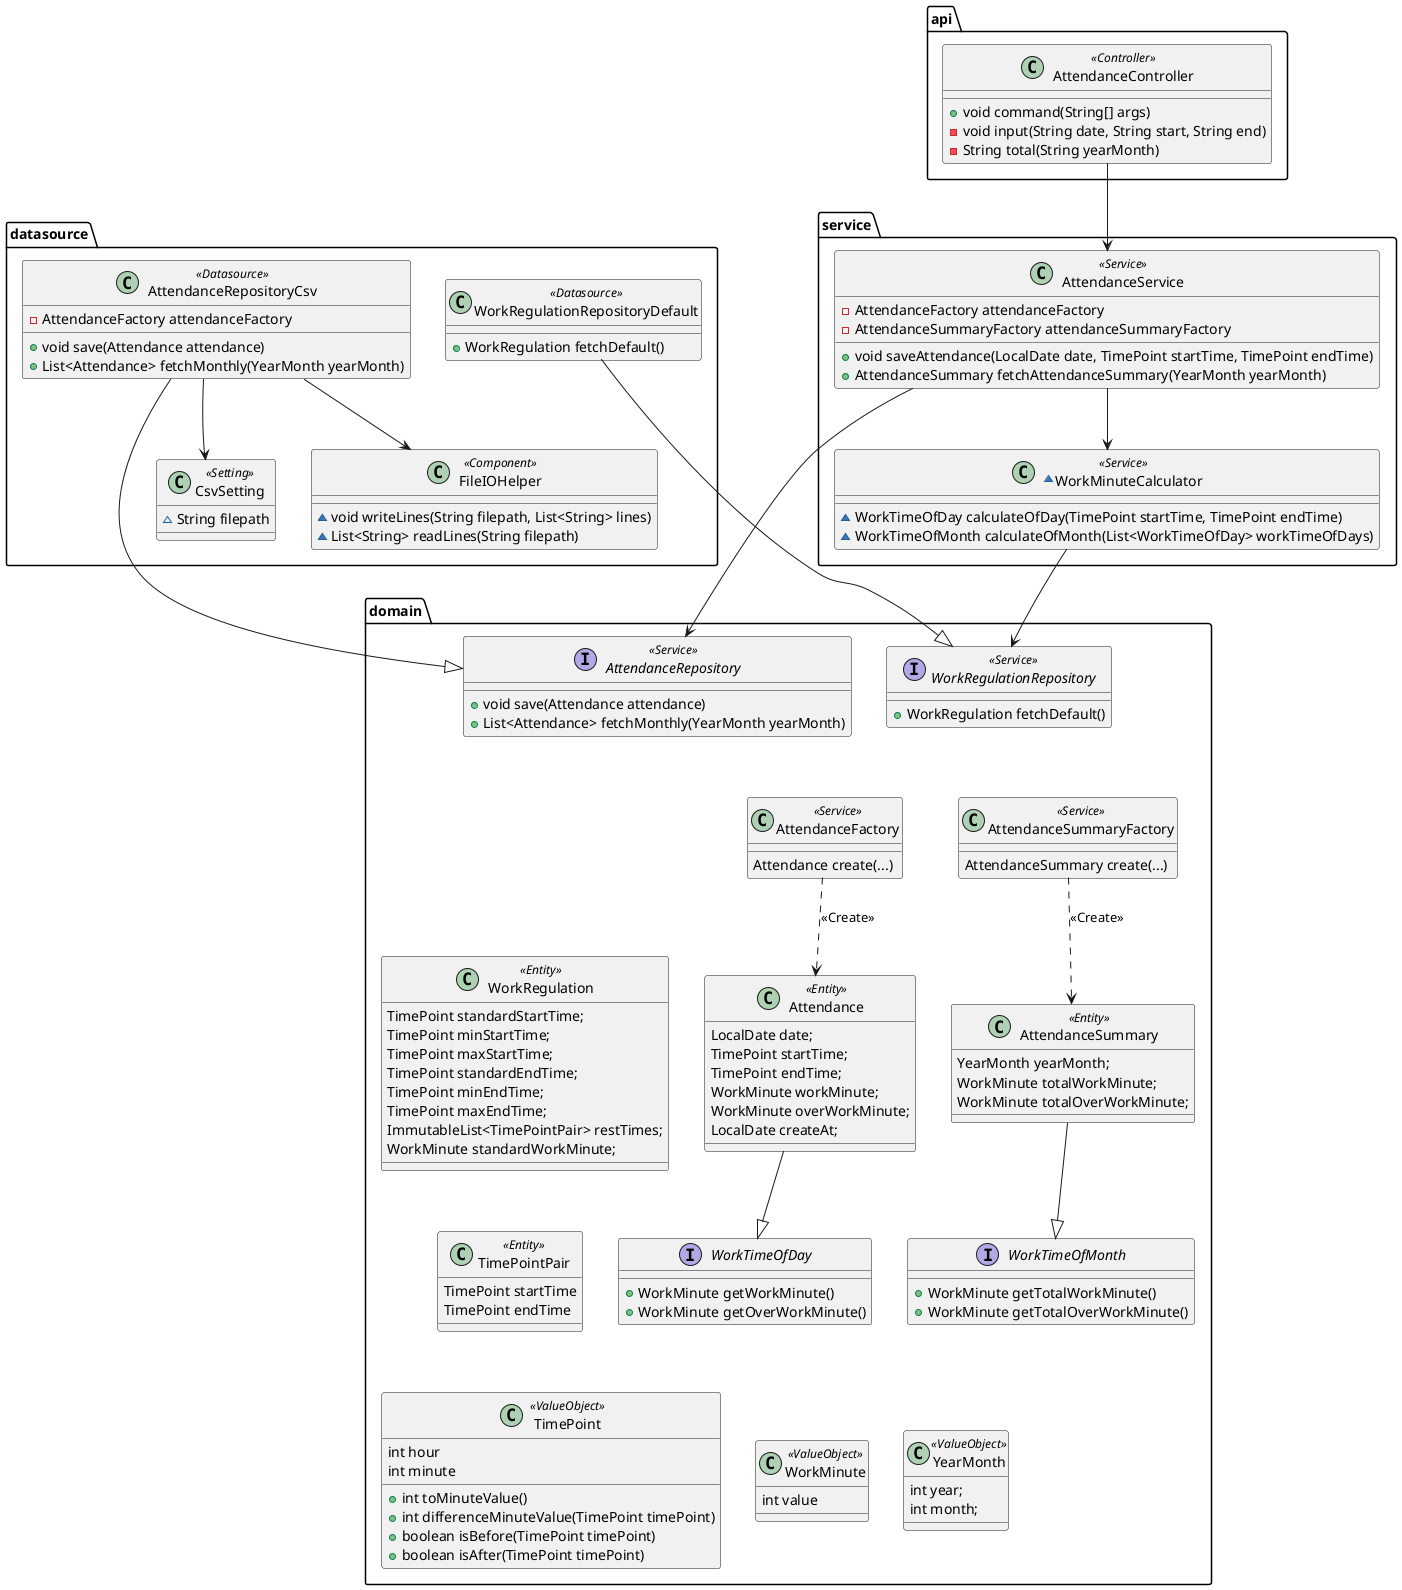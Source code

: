 @startuml

package api {

    class  AttendanceController <<Controller>> {
        + void command(String[] args)
        - void input(String date, String start, String end)
        - String total(String yearMonth)
    }
}

package service {

    class  AttendanceService <<Service>> {
        - AttendanceFactory attendanceFactory
        - AttendanceSummaryFactory attendanceSummaryFactory
        + void saveAttendance(LocalDate date, TimePoint startTime, TimePoint endTime)
        + AttendanceSummary fetchAttendanceSummary(YearMonth yearMonth)
    }

    ~class WorkMinuteCalculator <<Service>> {
        ~ WorkTimeOfDay calculateOfDay(TimePoint startTime, TimePoint endTime)
        ~ WorkTimeOfMonth calculateOfMonth(List<WorkTimeOfDay> workTimeOfDays)
    }
}

package datasource {

    class  AttendanceRepositoryCsv <<Datasource>> {
        - AttendanceFactory attendanceFactory
        + void save(Attendance attendance)
        + List<Attendance> fetchMonthly(YearMonth yearMonth)
    }

    class CsvSetting <<Setting>> {
        ~ String filepath
    }

    class FileIOHelper <<Component>> {
        ~ void writeLines(String filepath, List<String> lines)
        ~ List<String> readLines(String filepath)
    }

    class WorkRegulationRepositoryDefault <<Datasource>> {
        + WorkRegulation fetchDefault()
    }
}

package domain {

    class Attendance <<Entity>> {
        LocalDate date;
        TimePoint startTime;
        TimePoint endTime;
        WorkMinute workMinute;
        WorkMinute overWorkMinute;
        LocalDate createAt;
    }

    interface AttendanceRepository <<Service>> {
        + void save(Attendance attendance)
        + List<Attendance> fetchMonthly(YearMonth yearMonth)
    }

    class AttendanceSummary <<Entity>> {
        YearMonth yearMonth;
        WorkMinute totalWorkMinute;
        WorkMinute totalOverWorkMinute;
    }

    class AttendanceFactory <<Service>> {
        Attendance create(...)
    }

    class AttendanceSummaryFactory <<Service>> {
        AttendanceSummary create(...)
    }

    class TimePoint <<ValueObject>> {
        int hour
        int minute
        + int toMinuteValue()
        + int differenceMinuteValue(TimePoint timePoint)
        + boolean isBefore(TimePoint timePoint)
        + boolean isAfter(TimePoint timePoint)
    }

    class TimePointPair <<Entity>> {
        TimePoint startTime
        TimePoint endTime
    }

    class WorkMinute <<ValueObject>> {
        int value
    }

    class WorkRegulation <<Entity>> {
        TimePoint standardStartTime;
        TimePoint minStartTime;
        TimePoint maxStartTime;
        TimePoint standardEndTime;
        TimePoint minEndTime;
        TimePoint maxEndTime;
        ImmutableList<TimePointPair> restTimes;
        WorkMinute standardWorkMinute;
    }

    interface WorkRegulationRepository <<Service>> {
        + WorkRegulation fetchDefault()
    }

    interface WorkTimeOfDay {
        + WorkMinute getWorkMinute()
        + WorkMinute getOverWorkMinute()
    }

    interface WorkTimeOfMonth {
        + WorkMinute getTotalWorkMinute()
        + WorkMinute getTotalOverWorkMinute()
    }

    class YearMonth <<ValueObject>> {
        int year;
        int month;
    }
}


''' api
AttendanceController --> AttendanceService


''' service
AttendanceService --> AttendanceRepository
' AttendanceService --> AttendanceFactory
' AttendanceService --> AttendanceSummaryFactory
AttendanceService --> WorkMinuteCalculator
WorkMinuteCalculator --> WorkRegulationRepository
AttendanceFactory ..> Attendance : <<Create>>
AttendanceSummaryFactory ..> AttendanceSummary : <<Create>>
AttendanceFactory -[hidden]- WorkMinuteCalculator


''' datasource
AttendanceRepositoryCsv --|> AttendanceRepository
' AttendanceRepositoryCsv --> AttendanceFactory
AttendanceRepositoryCsv --> CsvSetting
AttendanceRepositoryCsv --> FileIOHelper
WorkRegulationRepositoryDefault --|> WorkRegulationRepository


''' domain
Attendance --|> WorkTimeOfDay
AttendanceSummary --|> WorkTimeOfMonth


''' placement order
WorkRegulationRepositoryDefault -[hidden] AttendanceRepositoryCsv
AttendanceRepositoryCsv -[hidden]- CsvSetting
CsvSetting -[hidden]- WorkRegulationRepository
WorkMinuteCalculator -[hidden]- WorkRegulationRepository
WorkRegulationRepository -[hidden] AttendanceRepository
AttendanceRepository -[hidden]- AttendanceFactory
AttendanceFactory -[hidden] AttendanceSummaryFactory

WorkRegulation -[hidden] Attendance
Attendance -[hidden] AttendanceSummary
WorkTimeOfDay -[hidden] WorkTimeOfMonth
WorkRegulation -[hidden]- TimePointPair
TimePointPair -[hidden]- TimePoint
TimePoint -[hidden] WorkMinute
WorkMinute -[hidden] YearMonth

@enduml
